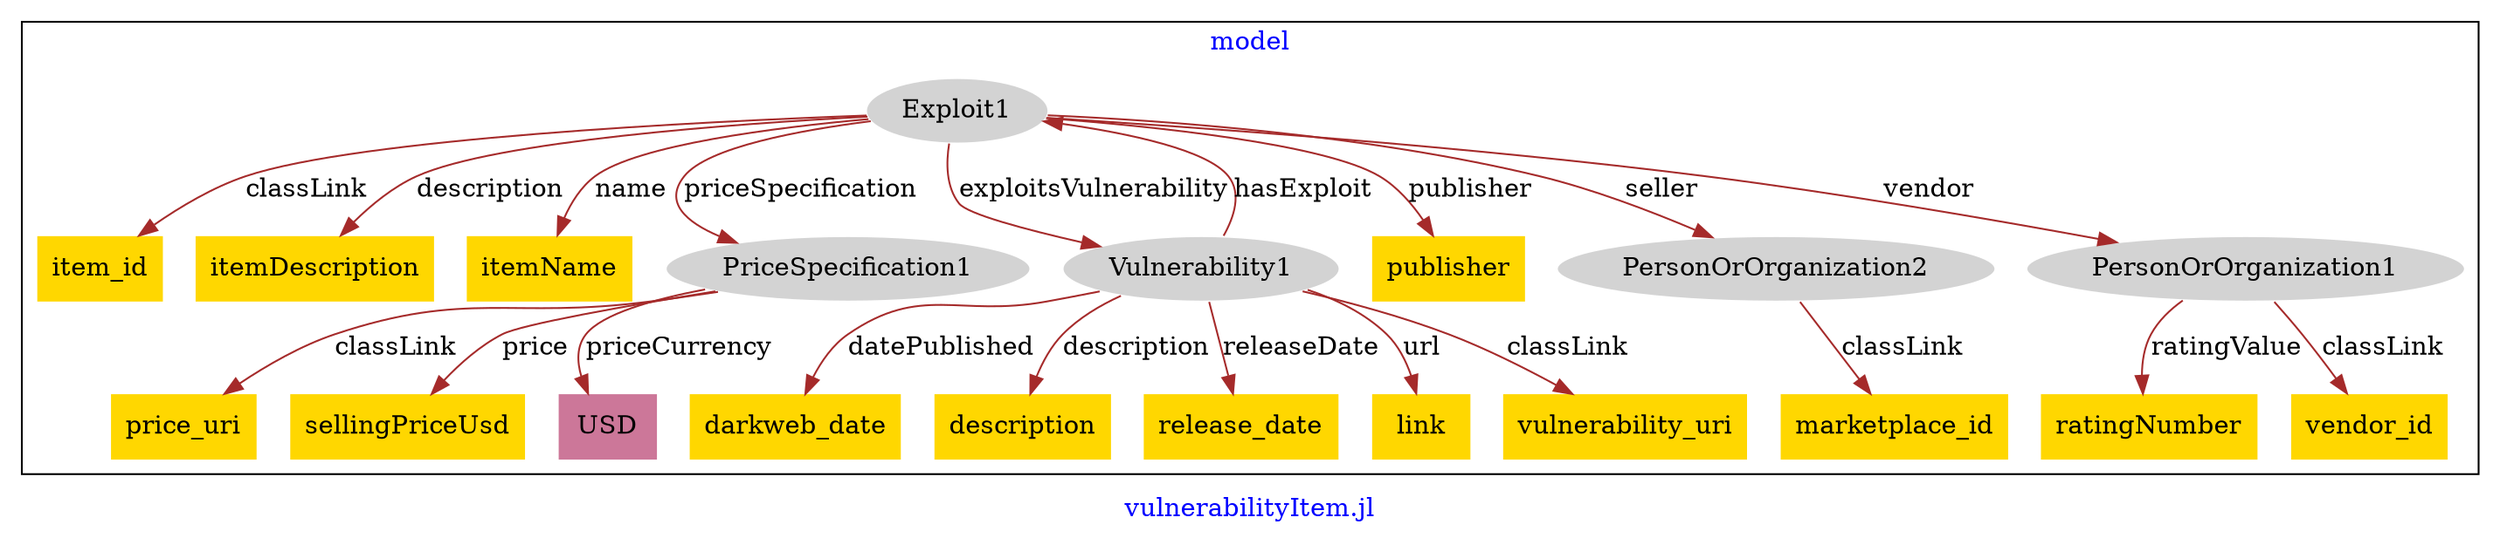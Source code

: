 digraph n0 {
fontcolor="blue"
remincross="true"
label="vulnerabilityItem.jl"
subgraph cluster {
label="model"
n2[style="filled",color="white",fillcolor="lightgray",label="Exploit1"];
n3[shape="plaintext",style="filled",fillcolor="gold",label="item_id"];
n4[style="filled",color="white",fillcolor="lightgray",label="Vulnerability1"];
n5[shape="plaintext",style="filled",fillcolor="gold",label="itemDescription"];
n6[shape="plaintext",style="filled",fillcolor="gold",label="itemName"];
n7[style="filled",color="white",fillcolor="lightgray",label="PriceSpecification1"];
n8[shape="plaintext",style="filled",fillcolor="gold",label="publisher"];
n9[style="filled",color="white",fillcolor="lightgray",label="PersonOrOrganization2"];
n10[style="filled",color="white",fillcolor="lightgray",label="PersonOrOrganization1"];
n11[shape="plaintext",style="filled",fillcolor="gold",label="vendor_id"];
n12[shape="plaintext",style="filled",fillcolor="gold",label="ratingNumber"];
n13[shape="plaintext",style="filled",fillcolor="gold",label="marketplace_id"];
n14[shape="plaintext",style="filled",fillcolor="gold",label="vulnerability_uri"];
n15[shape="plaintext",style="filled",fillcolor="gold",label="darkweb_date"];
n16[shape="plaintext",style="filled",fillcolor="gold",label="description"];
n17[shape="plaintext",style="filled",fillcolor="gold",label="release_date"];
n18[shape="plaintext",style="filled",fillcolor="gold",label="link"];
n19[shape="plaintext",style="filled",fillcolor="gold",label="price_uri"];
n20[shape="plaintext",style="filled",fillcolor="gold",label="sellingPriceUsd"];
n21[shape="plaintext",style="filled",fillcolor="#CC7799",label="USD"];
}
n2 -> n3[color="brown",fontcolor="black",label="classLink"]
n2 -> n4[color="brown",fontcolor="black",label="exploitsVulnerability"]
n2 -> n5[color="brown",fontcolor="black",label="description"]
n2 -> n6[color="brown",fontcolor="black",label="name"]
n2 -> n7[color="brown",fontcolor="black",label="priceSpecification"]
n2 -> n8[color="brown",fontcolor="black",label="publisher"]
n2 -> n9[color="brown",fontcolor="black",label="seller"]
n2 -> n10[color="brown",fontcolor="black",label="vendor"]
n10 -> n11[color="brown",fontcolor="black",label="classLink"]
n10 -> n12[color="brown",fontcolor="black",label="ratingValue"]
n9 -> n13[color="brown",fontcolor="black",label="classLink"]
n4 -> n14[color="brown",fontcolor="black",label="classLink"]
n4 -> n15[color="brown",fontcolor="black",label="datePublished"]
n4 -> n16[color="brown",fontcolor="black",label="description"]
n4 -> n17[color="brown",fontcolor="black",label="releaseDate"]
n4 -> n18[color="brown",fontcolor="black",label="url"]
n7 -> n19[color="brown",fontcolor="black",label="classLink"]
n7 -> n20[color="brown",fontcolor="black",label="price"]
n7 -> n21[color="brown",fontcolor="black",label="priceCurrency"]
n4 -> n2[color="brown",fontcolor="black",label="hasExploit"]
}
